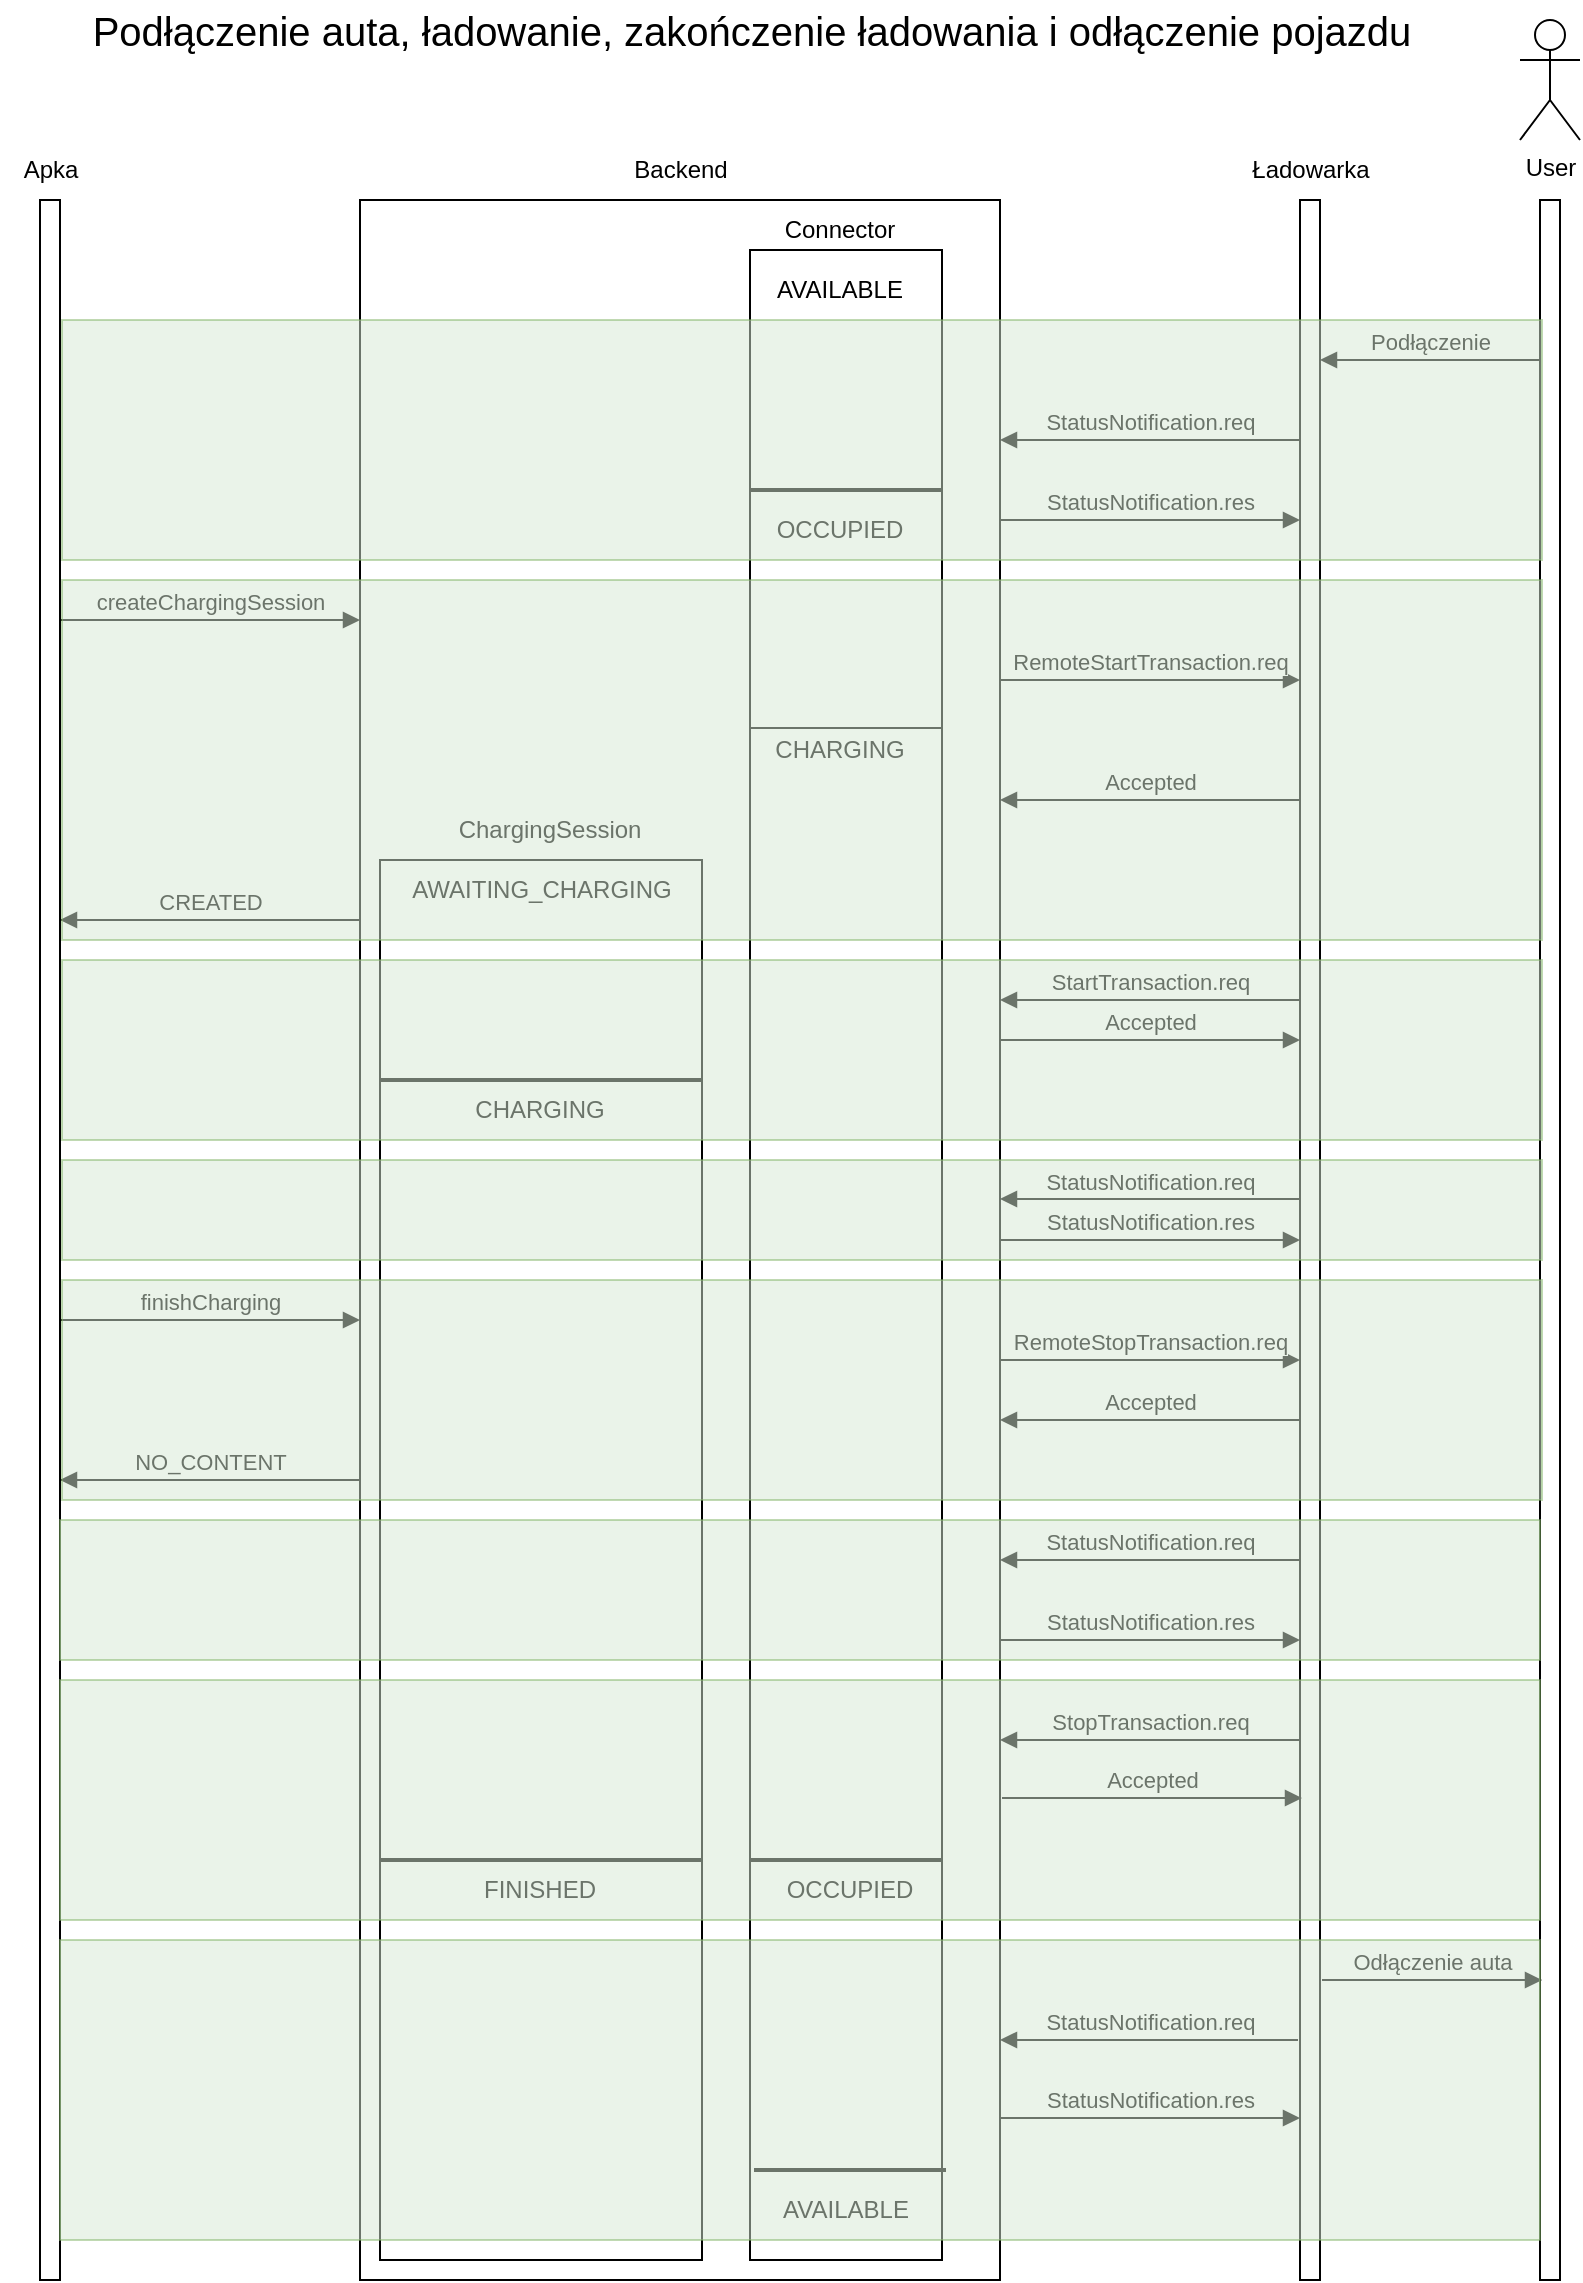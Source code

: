 <mxfile version="24.7.4">
  <diagram name="Strona-1" id="fJLjyKwCKHmEQDfW-2dh">
    <mxGraphModel dx="2586" dy="1386" grid="1" gridSize="10" guides="1" tooltips="1" connect="1" arrows="1" fold="1" page="1" pageScale="1" pageWidth="827" pageHeight="1169" math="0" shadow="0">
      <root>
        <mxCell id="0" />
        <mxCell id="1" parent="0" />
        <mxCell id="Nwx8koCm900HkPgg6PDt-1" value="" style="html=1;points=[[0,0,0,0,5],[0,1,0,0,-5],[1,0,0,0,5],[1,1,0,0,-5]];perimeter=orthogonalPerimeter;outlineConnect=0;targetShapes=umlLifeline;portConstraint=eastwest;newEdgeStyle={&quot;curved&quot;:0,&quot;rounded&quot;:0};" vertex="1" parent="1">
          <mxGeometry x="39" y="120" width="10" height="1040" as="geometry" />
        </mxCell>
        <mxCell id="Nwx8koCm900HkPgg6PDt-2" value="" style="html=1;points=[[0,0,0,0,5],[0,1,0,0,-5],[1,0,0,0,5],[1,1,0,0,-5]];perimeter=orthogonalPerimeter;outlineConnect=0;targetShapes=umlLifeline;portConstraint=eastwest;newEdgeStyle={&quot;curved&quot;:0,&quot;rounded&quot;:0};" vertex="1" parent="1">
          <mxGeometry x="199" y="120" width="320" height="1040" as="geometry" />
        </mxCell>
        <mxCell id="Nwx8koCm900HkPgg6PDt-3" value="" style="html=1;points=[[0,0,0,0,5],[0,1,0,0,-5],[1,0,0,0,5],[1,1,0,0,-5]];perimeter=orthogonalPerimeter;outlineConnect=0;targetShapes=umlLifeline;portConstraint=eastwest;newEdgeStyle={&quot;curved&quot;:0,&quot;rounded&quot;:0};" vertex="1" parent="1">
          <mxGeometry x="669" y="120" width="10" height="1040" as="geometry" />
        </mxCell>
        <mxCell id="Nwx8koCm900HkPgg6PDt-4" value="Apka" style="text;html=1;align=center;verticalAlign=middle;resizable=0;points=[];autosize=1;strokeColor=none;fillColor=none;" vertex="1" parent="1">
          <mxGeometry x="19" y="90" width="50" height="30" as="geometry" />
        </mxCell>
        <mxCell id="Nwx8koCm900HkPgg6PDt-5" value="Backend" style="text;html=1;align=center;verticalAlign=middle;resizable=0;points=[];autosize=1;strokeColor=none;fillColor=none;" vertex="1" parent="1">
          <mxGeometry x="324" y="90" width="70" height="30" as="geometry" />
        </mxCell>
        <mxCell id="Nwx8koCm900HkPgg6PDt-6" value="Ładowarka" style="text;html=1;align=center;verticalAlign=middle;resizable=0;points=[];autosize=1;strokeColor=none;fillColor=none;" vertex="1" parent="1">
          <mxGeometry x="634" y="90" width="80" height="30" as="geometry" />
        </mxCell>
        <mxCell id="Nwx8koCm900HkPgg6PDt-7" value="createChargingSession" style="html=1;verticalAlign=bottom;endArrow=block;curved=0;rounded=0;" edge="1" parent="1">
          <mxGeometry width="80" relative="1" as="geometry">
            <mxPoint x="49" y="330" as="sourcePoint" />
            <mxPoint x="199" y="330" as="targetPoint" />
          </mxGeometry>
        </mxCell>
        <mxCell id="Nwx8koCm900HkPgg6PDt-8" value="RemoteStartTransaction.req" style="html=1;verticalAlign=bottom;endArrow=block;curved=0;rounded=0;" edge="1" parent="1">
          <mxGeometry width="80" relative="1" as="geometry">
            <mxPoint x="519" y="360" as="sourcePoint" />
            <mxPoint x="669" y="360" as="targetPoint" />
            <Array as="points">
              <mxPoint x="579" y="360" />
            </Array>
          </mxGeometry>
        </mxCell>
        <mxCell id="Nwx8koCm900HkPgg6PDt-9" value="Accepted" style="html=1;verticalAlign=bottom;endArrow=block;curved=0;rounded=0;" edge="1" parent="1">
          <mxGeometry width="80" relative="1" as="geometry">
            <mxPoint x="669" y="420" as="sourcePoint" />
            <mxPoint x="519" y="420" as="targetPoint" />
            <Array as="points">
              <mxPoint x="569" y="420" />
            </Array>
          </mxGeometry>
        </mxCell>
        <mxCell id="Nwx8koCm900HkPgg6PDt-10" value="" style="rounded=0;whiteSpace=wrap;html=1;" vertex="1" parent="1">
          <mxGeometry x="209" y="450" width="161" height="700" as="geometry" />
        </mxCell>
        <mxCell id="Nwx8koCm900HkPgg6PDt-11" value="ChargingSession" style="text;html=1;align=center;verticalAlign=middle;whiteSpace=wrap;rounded=0;" vertex="1" parent="1">
          <mxGeometry x="264" y="420" width="60" height="30" as="geometry" />
        </mxCell>
        <mxCell id="Nwx8koCm900HkPgg6PDt-12" value="AWAITING_CHARGING" style="text;html=1;align=center;verticalAlign=middle;whiteSpace=wrap;rounded=0;" vertex="1" parent="1">
          <mxGeometry x="259.5" y="450" width="60" height="30" as="geometry" />
        </mxCell>
        <mxCell id="Nwx8koCm900HkPgg6PDt-13" value="CREATED" style="html=1;verticalAlign=bottom;endArrow=block;curved=0;rounded=0;" edge="1" parent="1">
          <mxGeometry width="80" relative="1" as="geometry">
            <mxPoint x="199" y="480" as="sourcePoint" />
            <mxPoint x="49" y="480" as="targetPoint" />
            <Array as="points" />
          </mxGeometry>
        </mxCell>
        <mxCell id="Nwx8koCm900HkPgg6PDt-14" value="StartTransaction.req" style="html=1;verticalAlign=bottom;endArrow=block;curved=0;rounded=0;" edge="1" parent="1">
          <mxGeometry width="80" relative="1" as="geometry">
            <mxPoint x="669" y="520" as="sourcePoint" />
            <mxPoint x="519" y="520" as="targetPoint" />
          </mxGeometry>
        </mxCell>
        <mxCell id="Nwx8koCm900HkPgg6PDt-15" value="CHARGING" style="text;html=1;align=center;verticalAlign=middle;whiteSpace=wrap;rounded=0;" vertex="1" parent="1">
          <mxGeometry x="259.25" y="560" width="60" height="30" as="geometry" />
        </mxCell>
        <mxCell id="Nwx8koCm900HkPgg6PDt-16" value="Accepted" style="html=1;verticalAlign=bottom;endArrow=block;curved=0;rounded=0;" edge="1" parent="1">
          <mxGeometry width="80" relative="1" as="geometry">
            <mxPoint x="519" y="540" as="sourcePoint" />
            <mxPoint x="669" y="540" as="targetPoint" />
          </mxGeometry>
        </mxCell>
        <mxCell id="Nwx8koCm900HkPgg6PDt-17" value="finishCharging" style="html=1;verticalAlign=bottom;endArrow=block;curved=0;rounded=0;" edge="1" parent="1">
          <mxGeometry width="80" relative="1" as="geometry">
            <mxPoint x="49" y="680" as="sourcePoint" />
            <mxPoint x="199" y="680" as="targetPoint" />
            <Array as="points" />
          </mxGeometry>
        </mxCell>
        <mxCell id="Nwx8koCm900HkPgg6PDt-18" value="RemoteStopTransaction.req" style="html=1;verticalAlign=bottom;endArrow=block;curved=0;rounded=0;" edge="1" parent="1">
          <mxGeometry width="80" relative="1" as="geometry">
            <mxPoint x="519" y="700" as="sourcePoint" />
            <mxPoint x="669" y="700" as="targetPoint" />
          </mxGeometry>
        </mxCell>
        <mxCell id="Nwx8koCm900HkPgg6PDt-20" value="" style="line;strokeWidth=2;html=1;" vertex="1" parent="1">
          <mxGeometry x="209" y="450" width="161" height="220" as="geometry" />
        </mxCell>
        <mxCell id="Nwx8koCm900HkPgg6PDt-21" value="Accepted" style="html=1;verticalAlign=bottom;endArrow=block;curved=0;rounded=0;" edge="1" parent="1">
          <mxGeometry width="80" relative="1" as="geometry">
            <mxPoint x="669" y="730" as="sourcePoint" />
            <mxPoint x="519" y="730" as="targetPoint" />
          </mxGeometry>
        </mxCell>
        <mxCell id="Nwx8koCm900HkPgg6PDt-22" value="StopTransaction.req" style="html=1;verticalAlign=bottom;endArrow=block;curved=0;rounded=0;" edge="1" parent="1">
          <mxGeometry width="80" relative="1" as="geometry">
            <mxPoint x="669" y="890" as="sourcePoint" />
            <mxPoint x="519" y="890" as="targetPoint" />
          </mxGeometry>
        </mxCell>
        <mxCell id="Nwx8koCm900HkPgg6PDt-23" value="" style="line;strokeWidth=2;html=1;" vertex="1" parent="1">
          <mxGeometry x="209" y="840" width="160.5" height="220" as="geometry" />
        </mxCell>
        <mxCell id="Nwx8koCm900HkPgg6PDt-24" value="FINISHED" style="text;html=1;align=center;verticalAlign=middle;whiteSpace=wrap;rounded=0;" vertex="1" parent="1">
          <mxGeometry x="259.25" y="950" width="60" height="30" as="geometry" />
        </mxCell>
        <mxCell id="Nwx8koCm900HkPgg6PDt-25" value="NO_CONTENT" style="html=1;verticalAlign=bottom;endArrow=block;curved=0;rounded=0;" edge="1" parent="1">
          <mxGeometry width="80" relative="1" as="geometry">
            <mxPoint x="199" y="760" as="sourcePoint" />
            <mxPoint x="49" y="760" as="targetPoint" />
          </mxGeometry>
        </mxCell>
        <mxCell id="Nwx8koCm900HkPgg6PDt-27" value="Podłączenie auta, ładowanie, zakończenie ładowania i odłączenie pojazdu" style="text;html=1;align=center;verticalAlign=middle;whiteSpace=wrap;rounded=0;fontSize=20;" vertex="1" parent="1">
          <mxGeometry x="60" y="20" width="670" height="30" as="geometry" />
        </mxCell>
        <mxCell id="Nwx8koCm900HkPgg6PDt-30" value="" style="rounded=0;whiteSpace=wrap;html=1;" vertex="1" parent="1">
          <mxGeometry x="394" y="145" width="96" height="1005" as="geometry" />
        </mxCell>
        <mxCell id="Nwx8koCm900HkPgg6PDt-31" value="Connector" style="text;html=1;align=center;verticalAlign=middle;whiteSpace=wrap;rounded=0;" vertex="1" parent="1">
          <mxGeometry x="409" y="120" width="60" height="30" as="geometry" />
        </mxCell>
        <mxCell id="Nwx8koCm900HkPgg6PDt-32" value="" style="rounded=0;whiteSpace=wrap;html=1;" vertex="1" parent="1">
          <mxGeometry x="789" y="120" width="10" height="1040" as="geometry" />
        </mxCell>
        <mxCell id="Nwx8koCm900HkPgg6PDt-33" value="User" style="shape=umlActor;verticalLabelPosition=bottom;verticalAlign=top;html=1;outlineConnect=0;" vertex="1" parent="1">
          <mxGeometry x="779" y="30" width="30" height="60" as="geometry" />
        </mxCell>
        <mxCell id="Nwx8koCm900HkPgg6PDt-37" value="Podłączenie" style="html=1;verticalAlign=bottom;endArrow=block;curved=0;rounded=0;" edge="1" parent="1">
          <mxGeometry width="80" relative="1" as="geometry">
            <mxPoint x="789" y="200" as="sourcePoint" />
            <mxPoint x="679" y="200" as="targetPoint" />
          </mxGeometry>
        </mxCell>
        <mxCell id="Nwx8koCm900HkPgg6PDt-38" value="AVAILABLE" style="text;html=1;align=center;verticalAlign=middle;whiteSpace=wrap;rounded=0;" vertex="1" parent="1">
          <mxGeometry x="409" y="150" width="60" height="30" as="geometry" />
        </mxCell>
        <mxCell id="Nwx8koCm900HkPgg6PDt-40" value="StatusNotification.req" style="html=1;verticalAlign=bottom;endArrow=block;curved=0;rounded=0;" edge="1" parent="1">
          <mxGeometry width="80" relative="1" as="geometry">
            <mxPoint x="669" y="240" as="sourcePoint" />
            <mxPoint x="519" y="240" as="targetPoint" />
          </mxGeometry>
        </mxCell>
        <mxCell id="Nwx8koCm900HkPgg6PDt-41" value="" style="line;strokeWidth=2;html=1;" vertex="1" parent="1">
          <mxGeometry x="394" y="260" width="96" height="10" as="geometry" />
        </mxCell>
        <mxCell id="Nwx8koCm900HkPgg6PDt-42" value="OCCUPIED" style="text;html=1;align=center;verticalAlign=middle;whiteSpace=wrap;rounded=0;" vertex="1" parent="1">
          <mxGeometry x="409" y="270" width="60" height="30" as="geometry" />
        </mxCell>
        <mxCell id="Nwx8koCm900HkPgg6PDt-44" value="StatusNotification.res" style="html=1;verticalAlign=bottom;endArrow=block;curved=0;rounded=0;" edge="1" parent="1">
          <mxGeometry width="80" relative="1" as="geometry">
            <mxPoint x="519" y="280" as="sourcePoint" />
            <mxPoint x="669" y="280" as="targetPoint" />
          </mxGeometry>
        </mxCell>
        <mxCell id="Nwx8koCm900HkPgg6PDt-47" value="StatusNotification.req" style="html=1;verticalAlign=bottom;endArrow=block;curved=0;rounded=0;" edge="1" parent="1">
          <mxGeometry width="80" relative="1" as="geometry">
            <mxPoint x="669" y="800" as="sourcePoint" />
            <mxPoint x="519" y="800" as="targetPoint" />
          </mxGeometry>
        </mxCell>
        <mxCell id="Nwx8koCm900HkPgg6PDt-50" value="StatusNotification.res" style="html=1;verticalAlign=bottom;endArrow=block;curved=0;rounded=0;" edge="1" parent="1">
          <mxGeometry width="80" relative="1" as="geometry">
            <mxPoint x="519" y="840" as="sourcePoint" />
            <mxPoint x="669" y="840" as="targetPoint" />
          </mxGeometry>
        </mxCell>
        <mxCell id="Nwx8koCm900HkPgg6PDt-52" value="StatusNotification.req" style="html=1;verticalAlign=bottom;endArrow=block;curved=0;rounded=0;" edge="1" parent="1">
          <mxGeometry width="80" relative="1" as="geometry">
            <mxPoint x="669" y="619.5" as="sourcePoint" />
            <mxPoint x="519" y="619.5" as="targetPoint" />
          </mxGeometry>
        </mxCell>
        <mxCell id="Nwx8koCm900HkPgg6PDt-54" value="CHARGING" style="text;html=1;align=center;verticalAlign=middle;whiteSpace=wrap;rounded=0;" vertex="1" parent="1">
          <mxGeometry x="409" y="380" width="60" height="30" as="geometry" />
        </mxCell>
        <mxCell id="Nwx8koCm900HkPgg6PDt-56" value="StatusNotification.res" style="html=1;verticalAlign=bottom;endArrow=block;curved=0;rounded=0;" edge="1" parent="1">
          <mxGeometry width="80" relative="1" as="geometry">
            <mxPoint x="519" y="640" as="sourcePoint" />
            <mxPoint x="669" y="640" as="targetPoint" />
          </mxGeometry>
        </mxCell>
        <mxCell id="Nwx8koCm900HkPgg6PDt-60" value="" style="line;strokeWidth=1;fillColor=none;align=left;verticalAlign=middle;spacingTop=-1;spacingLeft=3;spacingRight=3;rotatable=0;labelPosition=right;points=[];portConstraint=eastwest;strokeColor=inherit;" vertex="1" parent="1">
          <mxGeometry x="394" y="380" width="96" height="8" as="geometry" />
        </mxCell>
        <mxCell id="Nwx8koCm900HkPgg6PDt-61" value="Accepted" style="html=1;verticalAlign=bottom;endArrow=block;curved=0;rounded=0;" edge="1" parent="1">
          <mxGeometry width="80" relative="1" as="geometry">
            <mxPoint x="520" y="919" as="sourcePoint" />
            <mxPoint x="670" y="919" as="targetPoint" />
          </mxGeometry>
        </mxCell>
        <mxCell id="Nwx8koCm900HkPgg6PDt-62" value="" style="line;strokeWidth=2;html=1;" vertex="1" parent="1">
          <mxGeometry x="394" y="945" width="96" height="10" as="geometry" />
        </mxCell>
        <mxCell id="Nwx8koCm900HkPgg6PDt-63" value="OCCUPIED" style="text;html=1;align=center;verticalAlign=middle;whiteSpace=wrap;rounded=0;" vertex="1" parent="1">
          <mxGeometry x="414" y="950" width="60" height="30" as="geometry" />
        </mxCell>
        <mxCell id="Nwx8koCm900HkPgg6PDt-64" value="Odłączenie auta" style="html=1;verticalAlign=bottom;endArrow=block;curved=0;rounded=0;" edge="1" parent="1">
          <mxGeometry width="80" relative="1" as="geometry">
            <mxPoint x="680" y="1010" as="sourcePoint" />
            <mxPoint x="790" y="1010" as="targetPoint" />
            <Array as="points" />
          </mxGeometry>
        </mxCell>
        <mxCell id="Nwx8koCm900HkPgg6PDt-65" value="StatusNotification.req" style="html=1;verticalAlign=bottom;endArrow=block;curved=0;rounded=0;" edge="1" parent="1">
          <mxGeometry width="80" relative="1" as="geometry">
            <mxPoint x="668" y="1040" as="sourcePoint" />
            <mxPoint x="519" y="1040" as="targetPoint" />
          </mxGeometry>
        </mxCell>
        <mxCell id="Nwx8koCm900HkPgg6PDt-66" value="" style="line;strokeWidth=2;html=1;" vertex="1" parent="1">
          <mxGeometry x="396" y="1100" width="96" height="10" as="geometry" />
        </mxCell>
        <mxCell id="Nwx8koCm900HkPgg6PDt-67" value="AVAILABLE" style="text;html=1;align=center;verticalAlign=middle;whiteSpace=wrap;rounded=0;" vertex="1" parent="1">
          <mxGeometry x="412" y="1110" width="60" height="30" as="geometry" />
        </mxCell>
        <mxCell id="Nwx8koCm900HkPgg6PDt-69" value="StatusNotification.res" style="html=1;verticalAlign=bottom;endArrow=block;curved=0;rounded=0;" edge="1" parent="1">
          <mxGeometry width="80" relative="1" as="geometry">
            <mxPoint x="519" y="1079" as="sourcePoint" />
            <mxPoint x="669" y="1079" as="targetPoint" />
          </mxGeometry>
        </mxCell>
        <mxCell id="Nwx8koCm900HkPgg6PDt-70" value="" style="rounded=0;whiteSpace=wrap;html=1;opacity=50;fillColor=#d5e8d4;strokeColor=#82b366;" vertex="1" parent="1">
          <mxGeometry x="50" y="180" width="740" height="120" as="geometry" />
        </mxCell>
        <mxCell id="Nwx8koCm900HkPgg6PDt-71" value="" style="rounded=0;whiteSpace=wrap;html=1;opacity=50;fillColor=#d5e8d4;strokeColor=#82b366;" vertex="1" parent="1">
          <mxGeometry x="50" y="500" width="740" height="90" as="geometry" />
        </mxCell>
        <mxCell id="Nwx8koCm900HkPgg6PDt-72" value="" style="rounded=0;whiteSpace=wrap;html=1;opacity=50;fillColor=#d5e8d4;strokeColor=#82b366;" vertex="1" parent="1">
          <mxGeometry x="50" y="600" width="740" height="50" as="geometry" />
        </mxCell>
        <mxCell id="Nwx8koCm900HkPgg6PDt-68" value="" style="rounded=0;whiteSpace=wrap;html=1;opacity=50;fillColor=#d5e8d4;strokeColor=#82b366;" vertex="1" parent="1">
          <mxGeometry x="50" y="310" width="740" height="180" as="geometry" />
        </mxCell>
        <mxCell id="Nwx8koCm900HkPgg6PDt-73" value="" style="rounded=0;whiteSpace=wrap;html=1;opacity=50;fillColor=#d5e8d4;strokeColor=#82b366;" vertex="1" parent="1">
          <mxGeometry x="50" y="660" width="740" height="110" as="geometry" />
        </mxCell>
        <mxCell id="Nwx8koCm900HkPgg6PDt-74" value="" style="rounded=0;whiteSpace=wrap;html=1;opacity=50;fillColor=#d5e8d4;strokeColor=#82b366;" vertex="1" parent="1">
          <mxGeometry x="49" y="780" width="740" height="70" as="geometry" />
        </mxCell>
        <mxCell id="Nwx8koCm900HkPgg6PDt-75" value="" style="rounded=0;whiteSpace=wrap;html=1;opacity=50;fillColor=#d5e8d4;strokeColor=#82b366;" vertex="1" parent="1">
          <mxGeometry x="49" y="860" width="740" height="120" as="geometry" />
        </mxCell>
        <mxCell id="Nwx8koCm900HkPgg6PDt-78" value="" style="rounded=0;whiteSpace=wrap;html=1;opacity=50;fillColor=#d5e8d4;strokeColor=#82b366;" vertex="1" parent="1">
          <mxGeometry x="49" y="990" width="740" height="150" as="geometry" />
        </mxCell>
      </root>
    </mxGraphModel>
  </diagram>
</mxfile>
